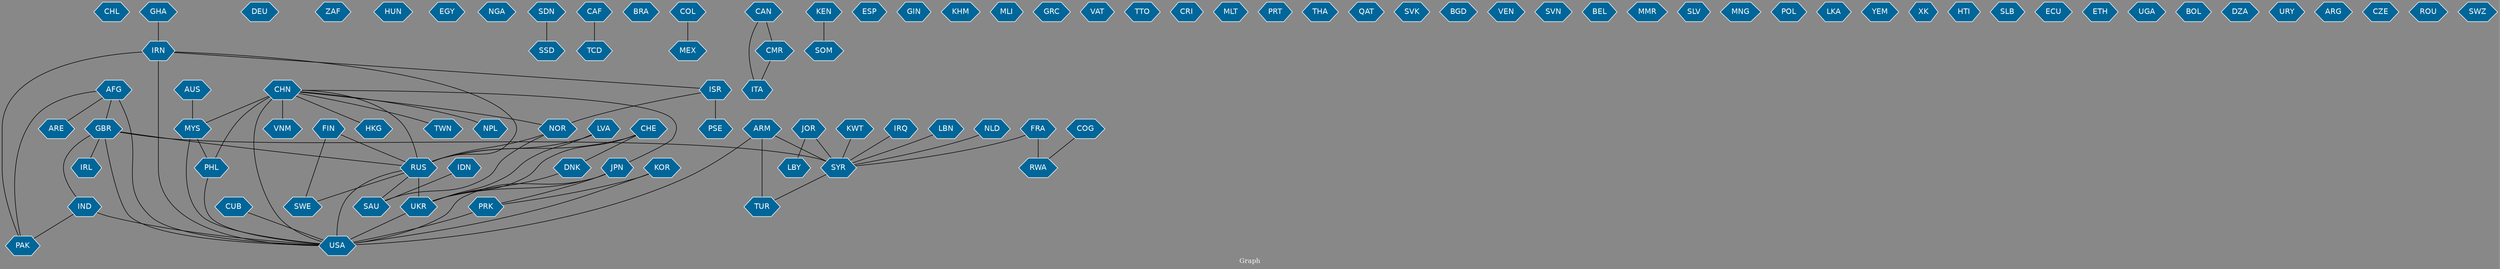// Countries together in item graph
graph {
	graph [bgcolor="#888888" fontcolor=white fontsize=12 label="Graph" outputorder=edgesfirst overlap=prism]
	node [color=white fillcolor="#006699" fontcolor=white fontname=Helvetica shape=hexagon style=filled]
	edge [arrowhead=open color=black fontcolor=white fontname=Courier fontsize=12]
		CHL [label=CHL]
		CHN [label=CHN]
		UKR [label=UKR]
		DEU [label=DEU]
		ZAF [label=ZAF]
		PAK [label=PAK]
		COG [label=COG]
		RUS [label=RUS]
		HUN [label=HUN]
		AFG [label=AFG]
		LBY [label=LBY]
		JOR [label=JOR]
		USA [label=USA]
		ISR [label=ISR]
		EGY [label=EGY]
		IND [label=IND]
		NGA [label=NGA]
		SSD [label=SSD]
		SDN [label=SDN]
		GBR [label=GBR]
		CAF [label=CAF]
		MYS [label=MYS]
		HKG [label=HKG]
		IRN [label=IRN]
		JPN [label=JPN]
		SYR [label=SYR]
		TUR [label=TUR]
		PSE [label=PSE]
		RWA [label=RWA]
		KOR [label=KOR]
		BRA [label=BRA]
		IRQ [label=IRQ]
		AUS [label=AUS]
		MEX [label=MEX]
		FRA [label=FRA]
		CAN [label=CAN]
		SOM [label=SOM]
		CHE [label=CHE]
		PHL [label=PHL]
		ARM [label=ARM]
		ESP [label=ESP]
		ITA [label=ITA]
		GIN [label=GIN]
		CUB [label=CUB]
		KHM [label=KHM]
		PRK [label=PRK]
		TWN [label=TWN]
		ARE [label=ARE]
		MLI [label=MLI]
		GRC [label=GRC]
		VAT [label=VAT]
		NPL [label=NPL]
		TTO [label=TTO]
		COL [label=COL]
		TCD [label=TCD]
		LBN [label=LBN]
		CRI [label=CRI]
		NOR [label=NOR]
		IRL [label=IRL]
		LVA [label=LVA]
		MLT [label=MLT]
		PRT [label=PRT]
		KEN [label=KEN]
		NLD [label=NLD]
		THA [label=THA]
		QAT [label=QAT]
		SVK [label=SVK]
		BGD [label=BGD]
		VEN [label=VEN]
		SVN [label=SVN]
		IDN [label=IDN]
		SAU [label=SAU]
		CMR [label=CMR]
		KWT [label=KWT]
		BEL [label=BEL]
		MMR [label=MMR]
		SLV [label=SLV]
		MNG [label=MNG]
		POL [label=POL]
		LKA [label=LKA]
		YEM [label=YEM]
		XK [label=XK]
		DNK [label=DNK]
		HTI [label=HTI]
		SWE [label=SWE]
		FIN [label=FIN]
		VNM [label=VNM]
		SLB [label=SLB]
		ECU [label=ECU]
		GHA [label=GHA]
		ETH [label=ETH]
		UGA [label=UGA]
		BOL [label=BOL]
		DZA [label=DZA]
		URY [label=URY]
		ARG [label=ARG]
		CZE [label=CZE]
		ROU [label=ROU]
		SWZ [label=SWZ]
			LVA -- UKR [weight=1]
			ARM -- SYR [weight=3]
			IRN -- RUS [weight=2]
			KWT -- SYR [weight=2]
			KOR -- PRK [weight=1]
			ISR -- PSE [weight=34]
			SYR -- TUR [weight=1]
			JPN -- USA [weight=15]
			IND -- PAK [weight=1]
			KOR -- USA [weight=5]
			CHN -- USA [weight=6]
			CHE -- RUS [weight=1]
			CHN -- NPL [weight=2]
			RUS -- SWE [weight=1]
			CHN -- PHL [weight=4]
			NOR -- RUS [weight=2]
			CAF -- TCD [weight=1]
			COL -- MEX [weight=4]
			IDN -- SAU [weight=1]
			LVA -- RUS [weight=1]
			GHA -- IRN [weight=1]
			IND -- USA [weight=5]
			MYS -- USA [weight=7]
			ARM -- TUR [weight=3]
			CHN -- TWN [weight=1]
			AFG -- GBR [weight=2]
			SDN -- SSD [weight=12]
			JOR -- LBY [weight=1]
			NLD -- SYR [weight=3]
			CHN -- VNM [weight=1]
			PHL -- USA [weight=3]
			AFG -- USA [weight=7]
			GBR -- USA [weight=1]
			ARM -- USA [weight=1]
			JPN -- PRK [weight=1]
			CAN -- ITA [weight=1]
			GBR -- IND [weight=1]
			RUS -- USA [weight=10]
			CHN -- RUS [weight=1]
			JPN -- UKR [weight=1]
			CHN -- JPN [weight=8]
			CHE -- UKR [weight=4]
			DNK -- UKR [weight=1]
			LBN -- SYR [weight=4]
			UKR -- USA [weight=4]
			RUS -- UKR [weight=155]
			IRN -- ISR [weight=3]
			FRA -- SYR [weight=2]
			NOR -- SAU [weight=2]
			IRQ -- SYR [weight=1]
			IRN -- USA [weight=8]
			CUB -- USA [weight=1]
			RUS -- SAU [weight=2]
			COG -- RWA [weight=1]
			FIN -- SWE [weight=1]
			FIN -- RUS [weight=1]
			JOR -- SYR [weight=7]
			CHN -- MYS [weight=8]
			GBR -- RUS [weight=1]
			KEN -- SOM [weight=2]
			CHN -- NOR [weight=1]
			MYS -- PHL [weight=2]
			CAN -- CMR [weight=1]
			FRA -- RWA [weight=6]
			PRK -- USA [weight=4]
			CHE -- DNK [weight=1]
			IRN -- PAK [weight=1]
			AFG -- PAK [weight=1]
			GBR -- IRL [weight=1]
			AFG -- ARE [weight=4]
			ISR -- NOR [weight=1]
			CMR -- ITA [weight=1]
			GBR -- SYR [weight=4]
			CHN -- HKG [weight=5]
			AUS -- MYS [weight=1]
}